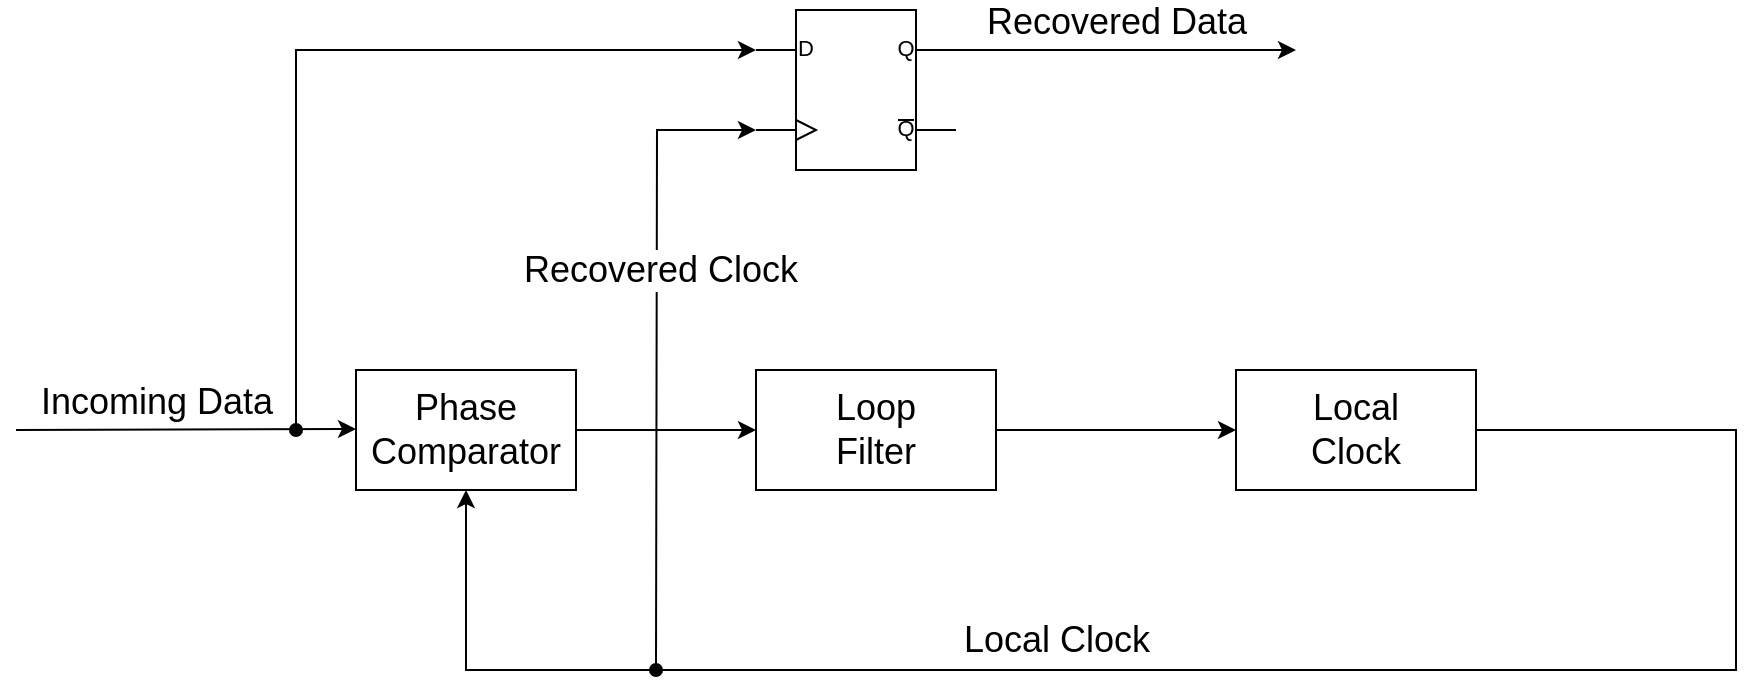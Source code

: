 <mxfile version="13.0.3" type="device"><diagram name="Page-1" id="7e0a89b8-554c-2b80-1dc8-d5c74ca68de4"><mxGraphModel dx="2773" dy="1014" grid="1" gridSize="10" guides="1" tooltips="1" connect="1" arrows="1" fold="1" page="1" pageScale="1" pageWidth="1100" pageHeight="850" background="#ffffff" math="0" shadow="0"><root><mxCell id="0"/><mxCell id="1" parent="0"/><mxCell id="EjFK1GDotCDODPfWi6ED-8" style="edgeStyle=orthogonalEdgeStyle;rounded=0;orthogonalLoop=1;jettySize=auto;html=1;" edge="1" parent="1" source="EjFK1GDotCDODPfWi6ED-5" target="EjFK1GDotCDODPfWi6ED-6"><mxGeometry relative="1" as="geometry"/></mxCell><mxCell id="EjFK1GDotCDODPfWi6ED-5" value="&lt;font style=&quot;font-size: 18px&quot;&gt;Loop&lt;br&gt;Filter&lt;br&gt;&lt;/font&gt;" style="rounded=0;whiteSpace=wrap;html=1;" vertex="1" parent="1"><mxGeometry x="370" y="290" width="120" height="60" as="geometry"/></mxCell><mxCell id="EjFK1GDotCDODPfWi6ED-18" style="edgeStyle=orthogonalEdgeStyle;rounded=0;orthogonalLoop=1;jettySize=auto;html=1;entryX=0.5;entryY=1;entryDx=0;entryDy=0;exitX=1;exitY=0.5;exitDx=0;exitDy=0;" edge="1" parent="1" source="EjFK1GDotCDODPfWi6ED-6" target="EjFK1GDotCDODPfWi6ED-16"><mxGeometry relative="1" as="geometry"><Array as="points"><mxPoint x="860" y="320"/><mxPoint x="860" y="440"/><mxPoint x="225" y="440"/></Array></mxGeometry></mxCell><mxCell id="EjFK1GDotCDODPfWi6ED-19" value="&lt;font style=&quot;font-size: 18px&quot;&gt;Local Clock&lt;/font&gt;" style="edgeLabel;html=1;align=center;verticalAlign=middle;resizable=0;points=[];" vertex="1" connectable="0" parent="EjFK1GDotCDODPfWi6ED-18"><mxGeometry x="0.294" y="-3" relative="1" as="geometry"><mxPoint x="41" y="-12" as="offset"/></mxGeometry></mxCell><mxCell id="EjFK1GDotCDODPfWi6ED-6" value="&lt;font style=&quot;font-size: 18px&quot;&gt;Local&lt;br&gt;Clock&lt;/font&gt;" style="rounded=0;whiteSpace=wrap;html=1;" vertex="1" parent="1"><mxGeometry x="610" y="290" width="120" height="60" as="geometry"/></mxCell><mxCell id="EjFK1GDotCDODPfWi6ED-3" value="" style="endArrow=classic;html=1;endFill=1;" edge="1" parent="1"><mxGeometry width="50" height="50" relative="1" as="geometry"><mxPoint y="320" as="sourcePoint"/><mxPoint x="170" y="319.5" as="targetPoint"/></mxGeometry></mxCell><mxCell id="EjFK1GDotCDODPfWi6ED-23" value="&lt;font style=&quot;font-size: 18px&quot;&gt;Incoming Data&lt;/font&gt;" style="edgeLabel;html=1;align=center;verticalAlign=middle;resizable=0;points=[];" vertex="1" connectable="0" parent="EjFK1GDotCDODPfWi6ED-3"><mxGeometry x="0.118" y="-1" relative="1" as="geometry"><mxPoint x="-25" y="-14.72" as="offset"/></mxGeometry></mxCell><mxCell id="EjFK1GDotCDODPfWi6ED-17" style="edgeStyle=orthogonalEdgeStyle;rounded=0;orthogonalLoop=1;jettySize=auto;html=1;entryX=0;entryY=0.5;entryDx=0;entryDy=0;" edge="1" parent="1" source="EjFK1GDotCDODPfWi6ED-16" target="EjFK1GDotCDODPfWi6ED-5"><mxGeometry relative="1" as="geometry"/></mxCell><mxCell id="EjFK1GDotCDODPfWi6ED-16" value="&lt;font style=&quot;font-size: 18px&quot;&gt;Phase&lt;br&gt;Comparator&lt;/font&gt;" style="rounded=0;whiteSpace=wrap;html=1;fillColor=#FFFFFF;align=center;" vertex="1" parent="1"><mxGeometry x="170" y="290" width="110" height="60" as="geometry"/></mxCell><mxCell id="EjFK1GDotCDODPfWi6ED-35" style="edgeStyle=orthogonalEdgeStyle;rounded=0;orthogonalLoop=1;jettySize=auto;html=1;exitX=0;exitY=0.25;exitDx=0;exitDy=0;exitPerimeter=0;entryX=0;entryY=0.25;entryDx=0;entryDy=0;entryPerimeter=0;endArrow=oval;endFill=1;startArrow=classic;startFill=1;" edge="1" parent="1" source="EjFK1GDotCDODPfWi6ED-29"><mxGeometry relative="1" as="geometry"><mxPoint x="140" y="320" as="targetPoint"/><Array as="points"><mxPoint x="140" y="130"/></Array></mxGeometry></mxCell><mxCell id="EjFK1GDotCDODPfWi6ED-36" style="edgeStyle=orthogonalEdgeStyle;rounded=0;orthogonalLoop=1;jettySize=auto;html=1;exitX=1;exitY=0.25;exitDx=0;exitDy=0;exitPerimeter=0;endArrow=classic;endFill=1;" edge="1" parent="1" source="EjFK1GDotCDODPfWi6ED-29"><mxGeometry relative="1" as="geometry"><mxPoint x="640" y="130" as="targetPoint"/></mxGeometry></mxCell><mxCell id="EjFK1GDotCDODPfWi6ED-39" value="&lt;font style=&quot;font-size: 18px&quot;&gt;Recovered Data&lt;/font&gt;" style="edgeLabel;html=1;align=center;verticalAlign=middle;resizable=0;points=[];" vertex="1" connectable="0" parent="EjFK1GDotCDODPfWi6ED-36"><mxGeometry x="-0.271" y="1" relative="1" as="geometry"><mxPoint x="18" y="-13" as="offset"/></mxGeometry></mxCell><mxCell id="EjFK1GDotCDODPfWi6ED-37" style="edgeStyle=orthogonalEdgeStyle;rounded=0;orthogonalLoop=1;jettySize=auto;html=1;exitX=0;exitY=0.75;exitDx=0;exitDy=0;exitPerimeter=0;entryX=0;entryY=0.75;entryDx=0;entryDy=0;entryPerimeter=0;endArrow=oval;endFill=1;startArrow=classic;startFill=1;" edge="1" parent="1" source="EjFK1GDotCDODPfWi6ED-29"><mxGeometry relative="1" as="geometry"><mxPoint x="320" y="440" as="targetPoint"/></mxGeometry></mxCell><mxCell id="EjFK1GDotCDODPfWi6ED-38" value="&lt;font style=&quot;font-size: 18px&quot;&gt;Recovered Clock&lt;/font&gt;" style="edgeLabel;html=1;align=center;verticalAlign=middle;resizable=0;points=[];" vertex="1" connectable="0" parent="EjFK1GDotCDODPfWi6ED-37"><mxGeometry x="0.394" y="-3" relative="1" as="geometry"><mxPoint x="5" y="-103.47" as="offset"/></mxGeometry></mxCell><mxCell id="EjFK1GDotCDODPfWi6ED-29" value="" style="verticalLabelPosition=bottom;shadow=0;dashed=0;align=center;html=1;verticalAlign=top;shape=mxgraph.electrical.logic_gates.d_type_flip-flop;fillColor=#FFFFFF;" vertex="1" parent="1"><mxGeometry x="370" y="110" width="100" height="80" as="geometry"/></mxCell></root></mxGraphModel></diagram></mxfile>